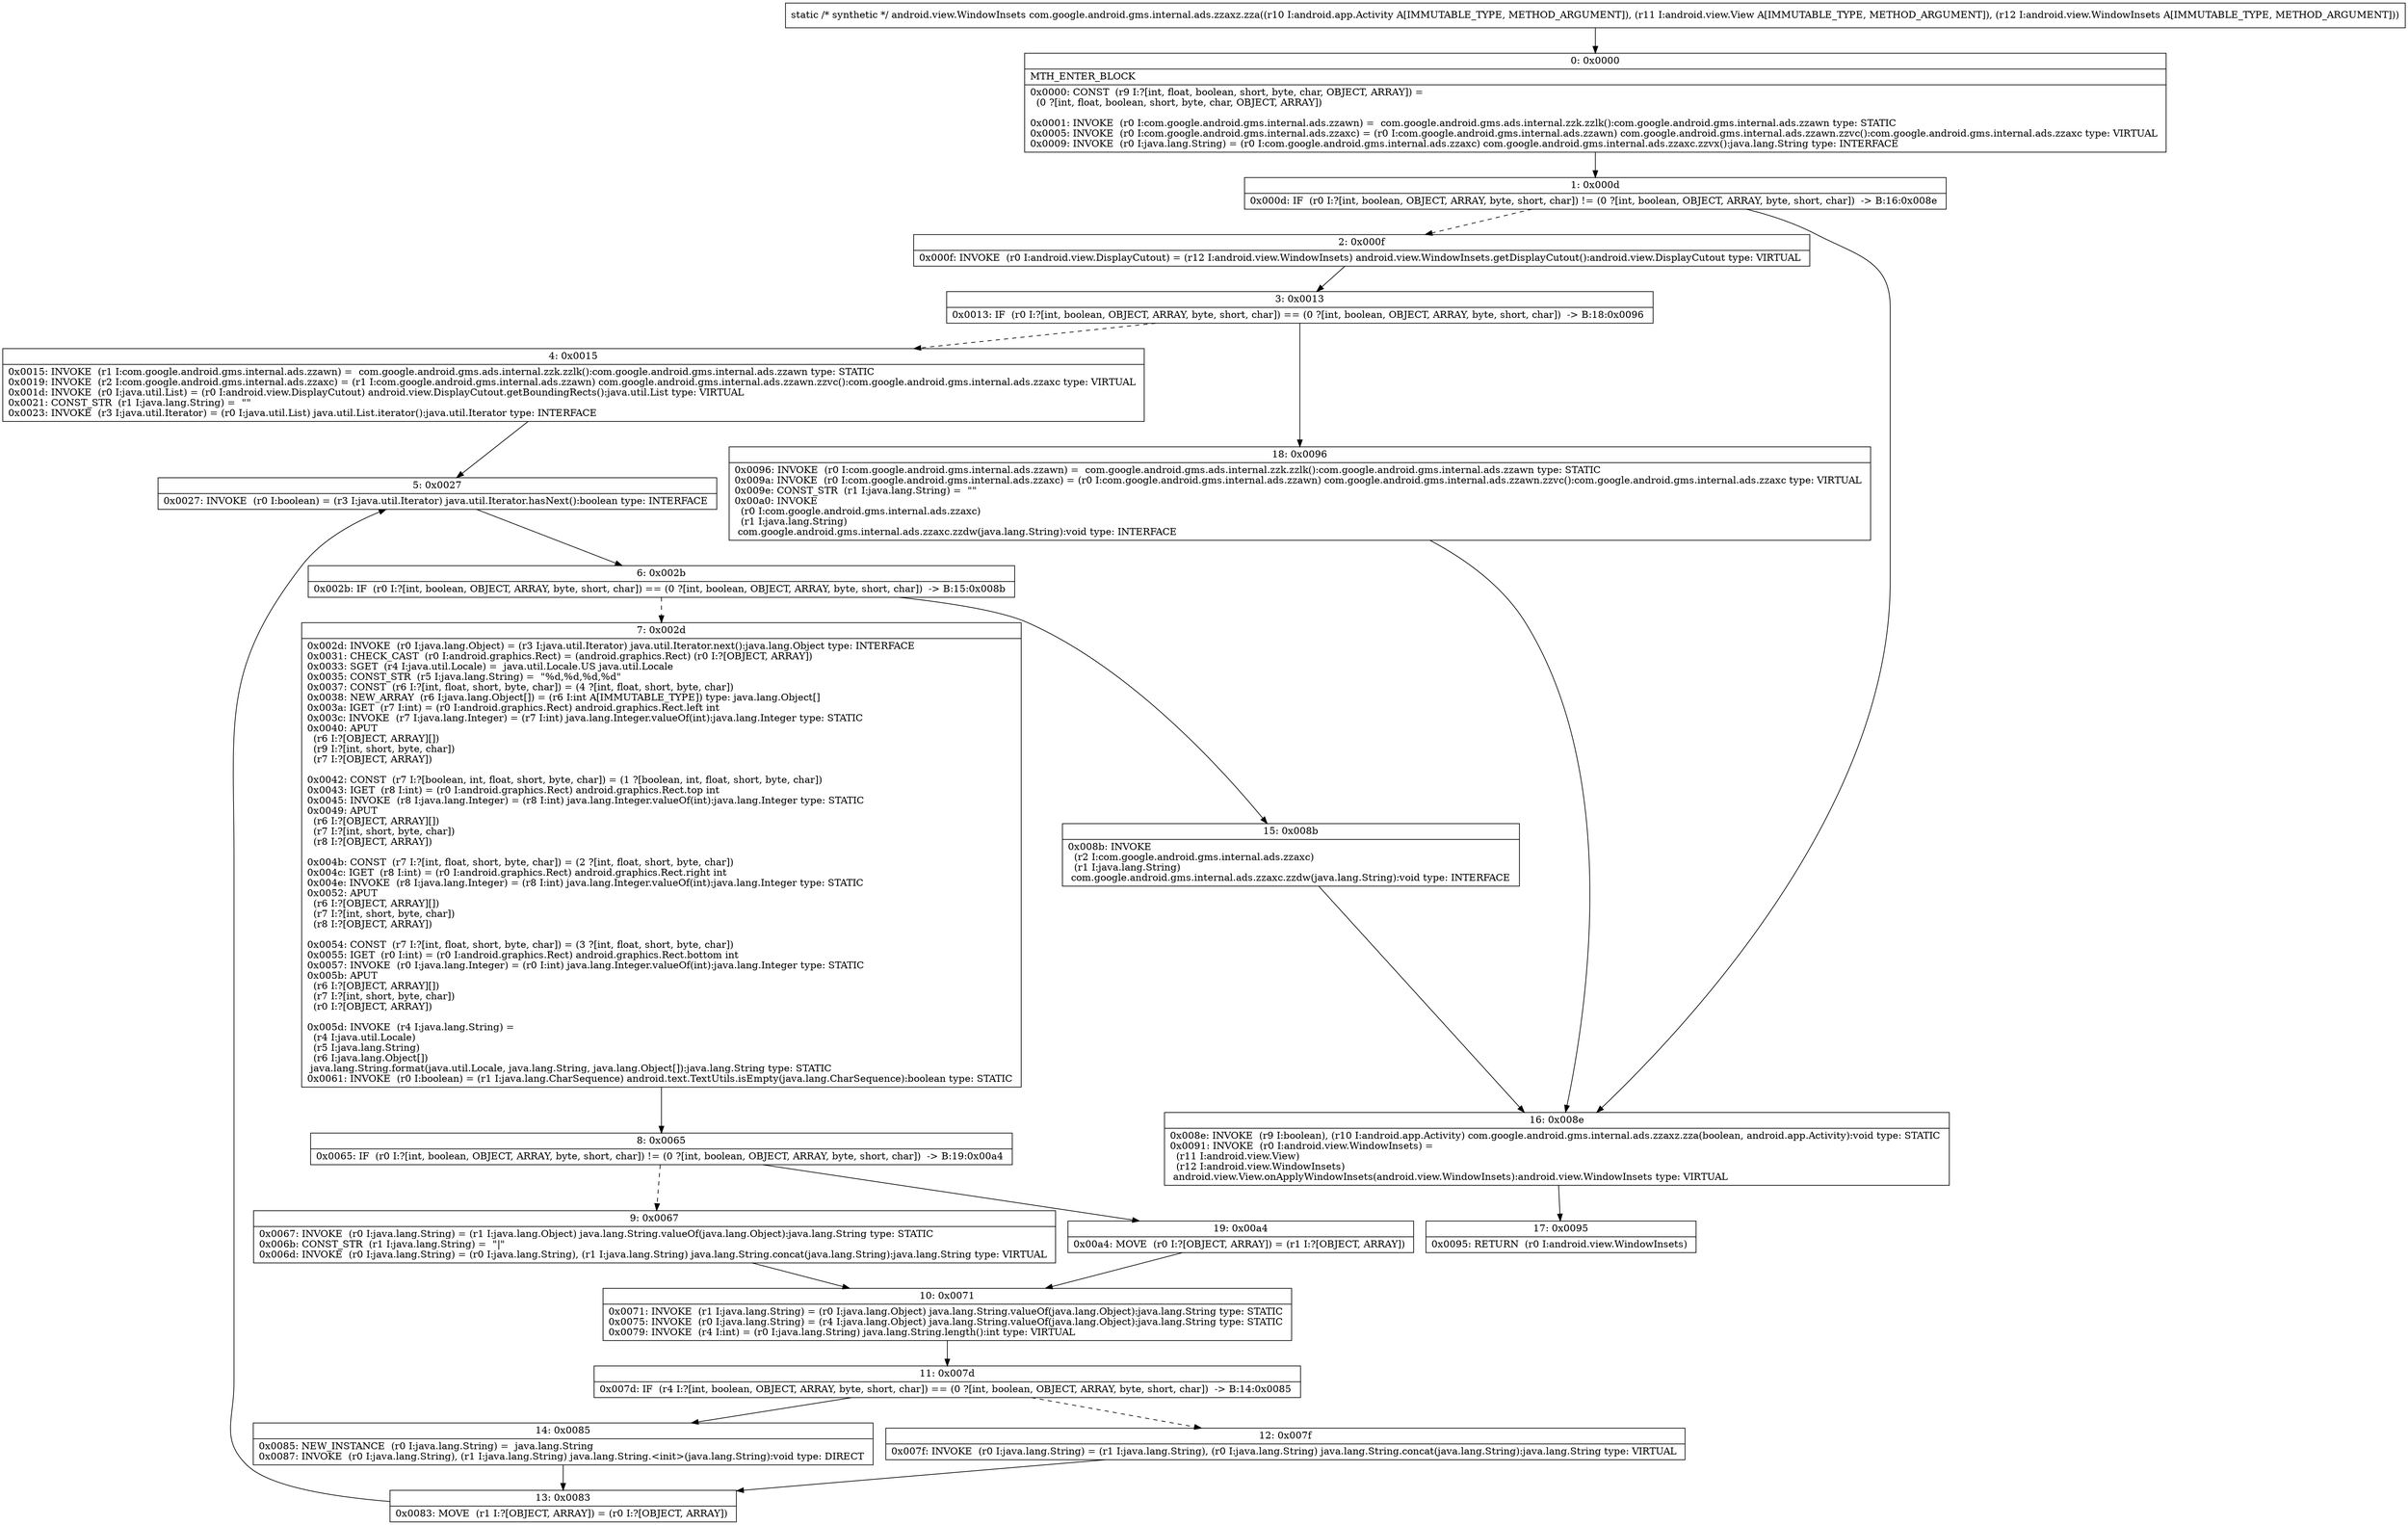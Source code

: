 digraph "CFG forcom.google.android.gms.internal.ads.zzaxz.zza(Landroid\/app\/Activity;Landroid\/view\/View;Landroid\/view\/WindowInsets;)Landroid\/view\/WindowInsets;" {
Node_0 [shape=record,label="{0\:\ 0x0000|MTH_ENTER_BLOCK\l|0x0000: CONST  (r9 I:?[int, float, boolean, short, byte, char, OBJECT, ARRAY]) = \l  (0 ?[int, float, boolean, short, byte, char, OBJECT, ARRAY])\l \l0x0001: INVOKE  (r0 I:com.google.android.gms.internal.ads.zzawn) =  com.google.android.gms.ads.internal.zzk.zzlk():com.google.android.gms.internal.ads.zzawn type: STATIC \l0x0005: INVOKE  (r0 I:com.google.android.gms.internal.ads.zzaxc) = (r0 I:com.google.android.gms.internal.ads.zzawn) com.google.android.gms.internal.ads.zzawn.zzvc():com.google.android.gms.internal.ads.zzaxc type: VIRTUAL \l0x0009: INVOKE  (r0 I:java.lang.String) = (r0 I:com.google.android.gms.internal.ads.zzaxc) com.google.android.gms.internal.ads.zzaxc.zzvx():java.lang.String type: INTERFACE \l}"];
Node_1 [shape=record,label="{1\:\ 0x000d|0x000d: IF  (r0 I:?[int, boolean, OBJECT, ARRAY, byte, short, char]) != (0 ?[int, boolean, OBJECT, ARRAY, byte, short, char])  \-\> B:16:0x008e \l}"];
Node_2 [shape=record,label="{2\:\ 0x000f|0x000f: INVOKE  (r0 I:android.view.DisplayCutout) = (r12 I:android.view.WindowInsets) android.view.WindowInsets.getDisplayCutout():android.view.DisplayCutout type: VIRTUAL \l}"];
Node_3 [shape=record,label="{3\:\ 0x0013|0x0013: IF  (r0 I:?[int, boolean, OBJECT, ARRAY, byte, short, char]) == (0 ?[int, boolean, OBJECT, ARRAY, byte, short, char])  \-\> B:18:0x0096 \l}"];
Node_4 [shape=record,label="{4\:\ 0x0015|0x0015: INVOKE  (r1 I:com.google.android.gms.internal.ads.zzawn) =  com.google.android.gms.ads.internal.zzk.zzlk():com.google.android.gms.internal.ads.zzawn type: STATIC \l0x0019: INVOKE  (r2 I:com.google.android.gms.internal.ads.zzaxc) = (r1 I:com.google.android.gms.internal.ads.zzawn) com.google.android.gms.internal.ads.zzawn.zzvc():com.google.android.gms.internal.ads.zzaxc type: VIRTUAL \l0x001d: INVOKE  (r0 I:java.util.List) = (r0 I:android.view.DisplayCutout) android.view.DisplayCutout.getBoundingRects():java.util.List type: VIRTUAL \l0x0021: CONST_STR  (r1 I:java.lang.String) =  \"\" \l0x0023: INVOKE  (r3 I:java.util.Iterator) = (r0 I:java.util.List) java.util.List.iterator():java.util.Iterator type: INTERFACE \l}"];
Node_5 [shape=record,label="{5\:\ 0x0027|0x0027: INVOKE  (r0 I:boolean) = (r3 I:java.util.Iterator) java.util.Iterator.hasNext():boolean type: INTERFACE \l}"];
Node_6 [shape=record,label="{6\:\ 0x002b|0x002b: IF  (r0 I:?[int, boolean, OBJECT, ARRAY, byte, short, char]) == (0 ?[int, boolean, OBJECT, ARRAY, byte, short, char])  \-\> B:15:0x008b \l}"];
Node_7 [shape=record,label="{7\:\ 0x002d|0x002d: INVOKE  (r0 I:java.lang.Object) = (r3 I:java.util.Iterator) java.util.Iterator.next():java.lang.Object type: INTERFACE \l0x0031: CHECK_CAST  (r0 I:android.graphics.Rect) = (android.graphics.Rect) (r0 I:?[OBJECT, ARRAY]) \l0x0033: SGET  (r4 I:java.util.Locale) =  java.util.Locale.US java.util.Locale \l0x0035: CONST_STR  (r5 I:java.lang.String) =  \"%d,%d,%d,%d\" \l0x0037: CONST  (r6 I:?[int, float, short, byte, char]) = (4 ?[int, float, short, byte, char]) \l0x0038: NEW_ARRAY  (r6 I:java.lang.Object[]) = (r6 I:int A[IMMUTABLE_TYPE]) type: java.lang.Object[] \l0x003a: IGET  (r7 I:int) = (r0 I:android.graphics.Rect) android.graphics.Rect.left int \l0x003c: INVOKE  (r7 I:java.lang.Integer) = (r7 I:int) java.lang.Integer.valueOf(int):java.lang.Integer type: STATIC \l0x0040: APUT  \l  (r6 I:?[OBJECT, ARRAY][])\l  (r9 I:?[int, short, byte, char])\l  (r7 I:?[OBJECT, ARRAY])\l \l0x0042: CONST  (r7 I:?[boolean, int, float, short, byte, char]) = (1 ?[boolean, int, float, short, byte, char]) \l0x0043: IGET  (r8 I:int) = (r0 I:android.graphics.Rect) android.graphics.Rect.top int \l0x0045: INVOKE  (r8 I:java.lang.Integer) = (r8 I:int) java.lang.Integer.valueOf(int):java.lang.Integer type: STATIC \l0x0049: APUT  \l  (r6 I:?[OBJECT, ARRAY][])\l  (r7 I:?[int, short, byte, char])\l  (r8 I:?[OBJECT, ARRAY])\l \l0x004b: CONST  (r7 I:?[int, float, short, byte, char]) = (2 ?[int, float, short, byte, char]) \l0x004c: IGET  (r8 I:int) = (r0 I:android.graphics.Rect) android.graphics.Rect.right int \l0x004e: INVOKE  (r8 I:java.lang.Integer) = (r8 I:int) java.lang.Integer.valueOf(int):java.lang.Integer type: STATIC \l0x0052: APUT  \l  (r6 I:?[OBJECT, ARRAY][])\l  (r7 I:?[int, short, byte, char])\l  (r8 I:?[OBJECT, ARRAY])\l \l0x0054: CONST  (r7 I:?[int, float, short, byte, char]) = (3 ?[int, float, short, byte, char]) \l0x0055: IGET  (r0 I:int) = (r0 I:android.graphics.Rect) android.graphics.Rect.bottom int \l0x0057: INVOKE  (r0 I:java.lang.Integer) = (r0 I:int) java.lang.Integer.valueOf(int):java.lang.Integer type: STATIC \l0x005b: APUT  \l  (r6 I:?[OBJECT, ARRAY][])\l  (r7 I:?[int, short, byte, char])\l  (r0 I:?[OBJECT, ARRAY])\l \l0x005d: INVOKE  (r4 I:java.lang.String) = \l  (r4 I:java.util.Locale)\l  (r5 I:java.lang.String)\l  (r6 I:java.lang.Object[])\l java.lang.String.format(java.util.Locale, java.lang.String, java.lang.Object[]):java.lang.String type: STATIC \l0x0061: INVOKE  (r0 I:boolean) = (r1 I:java.lang.CharSequence) android.text.TextUtils.isEmpty(java.lang.CharSequence):boolean type: STATIC \l}"];
Node_8 [shape=record,label="{8\:\ 0x0065|0x0065: IF  (r0 I:?[int, boolean, OBJECT, ARRAY, byte, short, char]) != (0 ?[int, boolean, OBJECT, ARRAY, byte, short, char])  \-\> B:19:0x00a4 \l}"];
Node_9 [shape=record,label="{9\:\ 0x0067|0x0067: INVOKE  (r0 I:java.lang.String) = (r1 I:java.lang.Object) java.lang.String.valueOf(java.lang.Object):java.lang.String type: STATIC \l0x006b: CONST_STR  (r1 I:java.lang.String) =  \"\|\" \l0x006d: INVOKE  (r0 I:java.lang.String) = (r0 I:java.lang.String), (r1 I:java.lang.String) java.lang.String.concat(java.lang.String):java.lang.String type: VIRTUAL \l}"];
Node_10 [shape=record,label="{10\:\ 0x0071|0x0071: INVOKE  (r1 I:java.lang.String) = (r0 I:java.lang.Object) java.lang.String.valueOf(java.lang.Object):java.lang.String type: STATIC \l0x0075: INVOKE  (r0 I:java.lang.String) = (r4 I:java.lang.Object) java.lang.String.valueOf(java.lang.Object):java.lang.String type: STATIC \l0x0079: INVOKE  (r4 I:int) = (r0 I:java.lang.String) java.lang.String.length():int type: VIRTUAL \l}"];
Node_11 [shape=record,label="{11\:\ 0x007d|0x007d: IF  (r4 I:?[int, boolean, OBJECT, ARRAY, byte, short, char]) == (0 ?[int, boolean, OBJECT, ARRAY, byte, short, char])  \-\> B:14:0x0085 \l}"];
Node_12 [shape=record,label="{12\:\ 0x007f|0x007f: INVOKE  (r0 I:java.lang.String) = (r1 I:java.lang.String), (r0 I:java.lang.String) java.lang.String.concat(java.lang.String):java.lang.String type: VIRTUAL \l}"];
Node_13 [shape=record,label="{13\:\ 0x0083|0x0083: MOVE  (r1 I:?[OBJECT, ARRAY]) = (r0 I:?[OBJECT, ARRAY]) \l}"];
Node_14 [shape=record,label="{14\:\ 0x0085|0x0085: NEW_INSTANCE  (r0 I:java.lang.String) =  java.lang.String \l0x0087: INVOKE  (r0 I:java.lang.String), (r1 I:java.lang.String) java.lang.String.\<init\>(java.lang.String):void type: DIRECT \l}"];
Node_15 [shape=record,label="{15\:\ 0x008b|0x008b: INVOKE  \l  (r2 I:com.google.android.gms.internal.ads.zzaxc)\l  (r1 I:java.lang.String)\l com.google.android.gms.internal.ads.zzaxc.zzdw(java.lang.String):void type: INTERFACE \l}"];
Node_16 [shape=record,label="{16\:\ 0x008e|0x008e: INVOKE  (r9 I:boolean), (r10 I:android.app.Activity) com.google.android.gms.internal.ads.zzaxz.zza(boolean, android.app.Activity):void type: STATIC \l0x0091: INVOKE  (r0 I:android.view.WindowInsets) = \l  (r11 I:android.view.View)\l  (r12 I:android.view.WindowInsets)\l android.view.View.onApplyWindowInsets(android.view.WindowInsets):android.view.WindowInsets type: VIRTUAL \l}"];
Node_17 [shape=record,label="{17\:\ 0x0095|0x0095: RETURN  (r0 I:android.view.WindowInsets) \l}"];
Node_18 [shape=record,label="{18\:\ 0x0096|0x0096: INVOKE  (r0 I:com.google.android.gms.internal.ads.zzawn) =  com.google.android.gms.ads.internal.zzk.zzlk():com.google.android.gms.internal.ads.zzawn type: STATIC \l0x009a: INVOKE  (r0 I:com.google.android.gms.internal.ads.zzaxc) = (r0 I:com.google.android.gms.internal.ads.zzawn) com.google.android.gms.internal.ads.zzawn.zzvc():com.google.android.gms.internal.ads.zzaxc type: VIRTUAL \l0x009e: CONST_STR  (r1 I:java.lang.String) =  \"\" \l0x00a0: INVOKE  \l  (r0 I:com.google.android.gms.internal.ads.zzaxc)\l  (r1 I:java.lang.String)\l com.google.android.gms.internal.ads.zzaxc.zzdw(java.lang.String):void type: INTERFACE \l}"];
Node_19 [shape=record,label="{19\:\ 0x00a4|0x00a4: MOVE  (r0 I:?[OBJECT, ARRAY]) = (r1 I:?[OBJECT, ARRAY]) \l}"];
MethodNode[shape=record,label="{static \/* synthetic *\/ android.view.WindowInsets com.google.android.gms.internal.ads.zzaxz.zza((r10 I:android.app.Activity A[IMMUTABLE_TYPE, METHOD_ARGUMENT]), (r11 I:android.view.View A[IMMUTABLE_TYPE, METHOD_ARGUMENT]), (r12 I:android.view.WindowInsets A[IMMUTABLE_TYPE, METHOD_ARGUMENT])) }"];
MethodNode -> Node_0;
Node_0 -> Node_1;
Node_1 -> Node_2[style=dashed];
Node_1 -> Node_16;
Node_2 -> Node_3;
Node_3 -> Node_4[style=dashed];
Node_3 -> Node_18;
Node_4 -> Node_5;
Node_5 -> Node_6;
Node_6 -> Node_7[style=dashed];
Node_6 -> Node_15;
Node_7 -> Node_8;
Node_8 -> Node_9[style=dashed];
Node_8 -> Node_19;
Node_9 -> Node_10;
Node_10 -> Node_11;
Node_11 -> Node_12[style=dashed];
Node_11 -> Node_14;
Node_12 -> Node_13;
Node_13 -> Node_5;
Node_14 -> Node_13;
Node_15 -> Node_16;
Node_16 -> Node_17;
Node_18 -> Node_16;
Node_19 -> Node_10;
}

